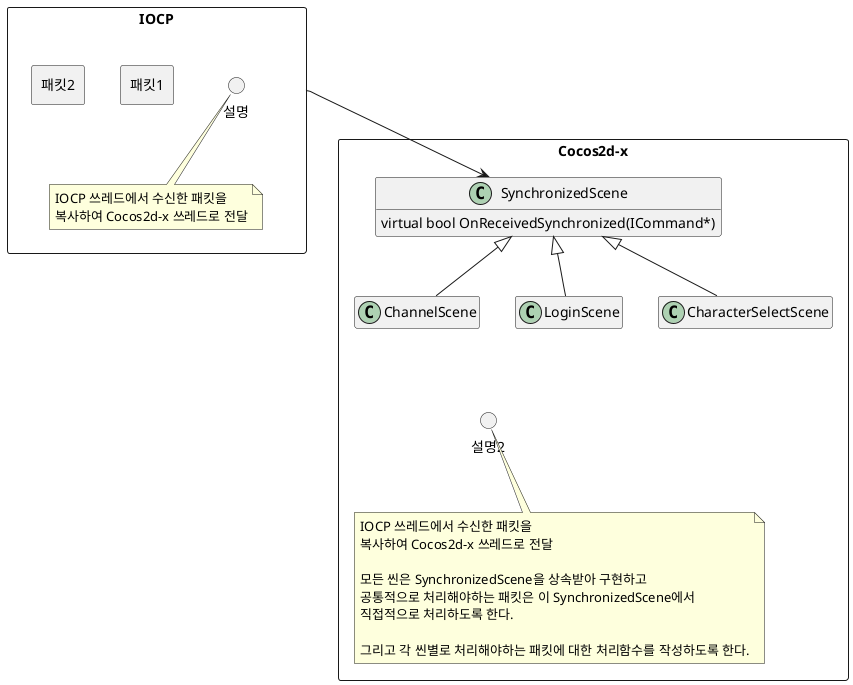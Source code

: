 @startuml
'https://plantuml.com/class-diagram

hide empty methods
hide empty fields



rectangle IOCP {
    rectangle 패킷1 {
    }
    rectangle 패킷2 {
    }

    circle 설명
    note bottom of 설명
        IOCP 쓰레드에서 수신한 패킷을
        복사하여 Cocos2d-x 쓰레드로 전달
    end note
}

rectangle Cocos2d-x {
    class SynchronizedScene {
        virtual bool OnReceivedSynchronized(ICommand*)
    }

    IOCP --> SynchronizedScene
    LoginScene -u-|> SynchronizedScene
    ChannelScene -u-|> SynchronizedScene
    CharacterSelectScene -u-|> SynchronizedScene


    circle 설명2
    note bottom of 설명2
        IOCP 쓰레드에서 수신한 패킷을
        복사하여 Cocos2d-x 쓰레드로 전달

        모든 씬은 SynchronizedScene을 상속받아 구현하고
        공통적으로 처리해야하는 패킷은 이 SynchronizedScene에서
        직접적으로 처리하도록 한다.

        그리고 각 씬별로 처리해야하는 패킷에 대한 처리함수를 작성하도록 한다.
    end note

    설명2 -[hidden]u-> ChannelScene
}




@enduml